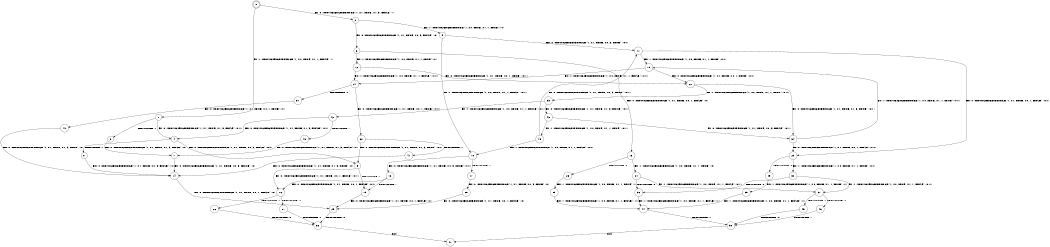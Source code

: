 digraph BCG {
size = "7, 10.5";
center = TRUE;
node [shape = circle];
0 [peripheries = 2];
0 -> 1 [label = "EX !1 !ATOMIC_EXCH_BRANCH (1, +0, TRUE, +1, 1, FALSE) !::"];
0 -> 2 [label = "EX !0 !ATOMIC_EXCH_BRANCH (1, +1, TRUE, +1, 3, FALSE) !::"];
1 -> 3 [label = "TERMINATE !1"];
1 -> 4 [label = "EX !0 !ATOMIC_EXCH_BRANCH (1, +1, TRUE, +1, 3, FALSE) !:0:1:"];
2 -> 5 [label = "EX !1 !ATOMIC_EXCH_BRANCH (1, +0, TRUE, +1, 1, TRUE) !:0:"];
2 -> 6 [label = "EX !0 !ATOMIC_EXCH_BRANCH (1, +1, TRUE, +0, 3, FALSE) !:0:"];
3 -> 7 [label = "EX !0 !ATOMIC_EXCH_BRANCH (1, +1, TRUE, +1, 3, FALSE) !:0:"];
4 -> 8 [label = "TERMINATE !1"];
4 -> 9 [label = "EX !0 !ATOMIC_EXCH_BRANCH (1, +1, TRUE, +0, 3, FALSE) !:0:1:"];
5 -> 10 [label = "EX !1 !ATOMIC_EXCH_BRANCH (1, +0, TRUE, +1, 1, FALSE) !:0:1:"];
5 -> 11 [label = "EX !0 !ATOMIC_EXCH_BRANCH (1, +1, TRUE, +0, 3, TRUE) !:0:1:"];
6 -> 12 [label = "EX !1 !ATOMIC_EXCH_BRANCH (1, +0, TRUE, +1, 1, TRUE) !:0:"];
6 -> 13 [label = "EX !0 !ATOMIC_EXCH_BRANCH (1, +1, TRUE, +0, 1, FALSE) !:0:"];
7 -> 14 [label = "EX !0 !ATOMIC_EXCH_BRANCH (1, +1, TRUE, +0, 3, FALSE) !:0:"];
8 -> 14 [label = "EX !0 !ATOMIC_EXCH_BRANCH (1, +1, TRUE, +0, 3, FALSE) !:0:"];
9 -> 15 [label = "TERMINATE !1"];
9 -> 16 [label = "EX !0 !ATOMIC_EXCH_BRANCH (1, +1, TRUE, +0, 1, FALSE) !:0:1:"];
10 -> 17 [label = "TERMINATE !1"];
10 -> 18 [label = "EX !0 !ATOMIC_EXCH_BRANCH (1, +1, TRUE, +0, 3, TRUE) !:0:1:"];
11 -> 19 [label = "EX !1 !ATOMIC_EXCH_BRANCH (1, +0, TRUE, +1, 1, TRUE) !:0:1:"];
11 -> 20 [label = "EX !0 !ATOMIC_EXCH_BRANCH (1, +1, TRUE, +0, 1, FALSE) !:0:1:"];
12 -> 21 [label = "EX !1 !ATOMIC_EXCH_BRANCH (1, +0, TRUE, +1, 1, FALSE) !:0:1:"];
12 -> 22 [label = "EX !0 !ATOMIC_EXCH_BRANCH (1, +1, TRUE, +0, 1, TRUE) !:0:1:"];
13 -> 23 [label = "TERMINATE !0"];
13 -> 24 [label = "EX !1 !ATOMIC_EXCH_BRANCH (1, +0, TRUE, +1, 1, TRUE) !:0:"];
14 -> 25 [label = "EX !0 !ATOMIC_EXCH_BRANCH (1, +1, TRUE, +0, 1, FALSE) !:0:"];
15 -> 25 [label = "EX !0 !ATOMIC_EXCH_BRANCH (1, +1, TRUE, +0, 1, FALSE) !:0:"];
16 -> 26 [label = "TERMINATE !1"];
16 -> 27 [label = "TERMINATE !0"];
17 -> 28 [label = "EX !0 !ATOMIC_EXCH_BRANCH (1, +1, TRUE, +0, 3, TRUE) !:0:"];
18 -> 15 [label = "TERMINATE !1"];
18 -> 16 [label = "EX !0 !ATOMIC_EXCH_BRANCH (1, +1, TRUE, +0, 1, FALSE) !:0:1:"];
19 -> 21 [label = "EX !1 !ATOMIC_EXCH_BRANCH (1, +0, TRUE, +1, 1, FALSE) !:0:1:"];
19 -> 22 [label = "EX !0 !ATOMIC_EXCH_BRANCH (1, +1, TRUE, +0, 1, TRUE) !:0:1:"];
20 -> 29 [label = "TERMINATE !0"];
20 -> 30 [label = "EX !1 !ATOMIC_EXCH_BRANCH (1, +0, TRUE, +1, 1, TRUE) !:0:1:"];
21 -> 31 [label = "TERMINATE !1"];
21 -> 32 [label = "EX !0 !ATOMIC_EXCH_BRANCH (1, +1, TRUE, +0, 1, TRUE) !:0:1:"];
22 -> 33 [label = "EX !1 !ATOMIC_EXCH_BRANCH (1, +0, TRUE, +1, 1, TRUE) !:0:1:"];
22 -> 34 [label = "EX !0 !ATOMIC_EXCH_BRANCH (1, +1, TRUE, +1, 3, TRUE) !:0:1:"];
23 -> 35 [label = "EX !1 !ATOMIC_EXCH_BRANCH (1, +0, TRUE, +1, 1, TRUE) !::"];
24 -> 36 [label = "TERMINATE !0"];
24 -> 37 [label = "EX !1 !ATOMIC_EXCH_BRANCH (1, +0, TRUE, +1, 1, FALSE) !:0:1:"];
25 -> 38 [label = "TERMINATE !0"];
26 -> 38 [label = "TERMINATE !0"];
27 -> 38 [label = "TERMINATE !1"];
28 -> 25 [label = "EX !0 !ATOMIC_EXCH_BRANCH (1, +1, TRUE, +0, 1, FALSE) !:0:"];
29 -> 39 [label = "EX !1 !ATOMIC_EXCH_BRANCH (1, +0, TRUE, +1, 1, TRUE) !:1:"];
30 -> 36 [label = "TERMINATE !0"];
30 -> 37 [label = "EX !1 !ATOMIC_EXCH_BRANCH (1, +0, TRUE, +1, 1, FALSE) !:0:1:"];
31 -> 40 [label = "EX !0 !ATOMIC_EXCH_BRANCH (1, +1, TRUE, +0, 1, TRUE) !:0:"];
32 -> 41 [label = "TERMINATE !1"];
32 -> 9 [label = "EX !0 !ATOMIC_EXCH_BRANCH (1, +1, TRUE, +1, 3, TRUE) !:0:1:"];
33 -> 42 [label = "EX !1 !ATOMIC_EXCH_BRANCH (1, +0, TRUE, +1, 1, FALSE) !:0:1:"];
33 -> 43 [label = "EX !0 !ATOMIC_EXCH_BRANCH (1, +1, TRUE, +1, 3, FALSE) !:0:1:"];
34 -> 19 [label = "EX !1 !ATOMIC_EXCH_BRANCH (1, +0, TRUE, +1, 1, TRUE) !:0:1:"];
34 -> 20 [label = "EX !0 !ATOMIC_EXCH_BRANCH (1, +1, TRUE, +0, 1, FALSE) !:0:1:"];
35 -> 44 [label = "EX !1 !ATOMIC_EXCH_BRANCH (1, +0, TRUE, +1, 1, FALSE) !:1:"];
36 -> 44 [label = "EX !1 !ATOMIC_EXCH_BRANCH (1, +0, TRUE, +1, 1, FALSE) !:1:"];
37 -> 45 [label = "TERMINATE !1"];
37 -> 46 [label = "TERMINATE !0"];
38 -> 47 [label = "exit"];
39 -> 44 [label = "EX !1 !ATOMIC_EXCH_BRANCH (1, +0, TRUE, +1, 1, FALSE) !:1:"];
40 -> 14 [label = "EX !0 !ATOMIC_EXCH_BRANCH (1, +1, TRUE, +1, 3, TRUE) !:0:"];
41 -> 14 [label = "EX !0 !ATOMIC_EXCH_BRANCH (1, +1, TRUE, +1, 3, TRUE) !:0:"];
42 -> 48 [label = "TERMINATE !1"];
42 -> 4 [label = "EX !0 !ATOMIC_EXCH_BRANCH (1, +1, TRUE, +1, 3, FALSE) !:0:1:"];
43 -> 49 [label = "EX !1 !ATOMIC_EXCH_BRANCH (1, +0, TRUE, +1, 1, TRUE) !:0:1:"];
43 -> 34 [label = "EX !0 !ATOMIC_EXCH_BRANCH (1, +1, TRUE, +0, 3, FALSE) !:0:1:"];
44 -> 50 [label = "TERMINATE !1"];
45 -> 50 [label = "TERMINATE !0"];
46 -> 50 [label = "TERMINATE !1"];
48 -> 7 [label = "EX !0 !ATOMIC_EXCH_BRANCH (1, +1, TRUE, +1, 3, FALSE) !:0:"];
49 -> 10 [label = "EX !1 !ATOMIC_EXCH_BRANCH (1, +0, TRUE, +1, 1, FALSE) !:0:1:"];
49 -> 11 [label = "EX !0 !ATOMIC_EXCH_BRANCH (1, +1, TRUE, +0, 3, TRUE) !:0:1:"];
50 -> 47 [label = "exit"];
}
